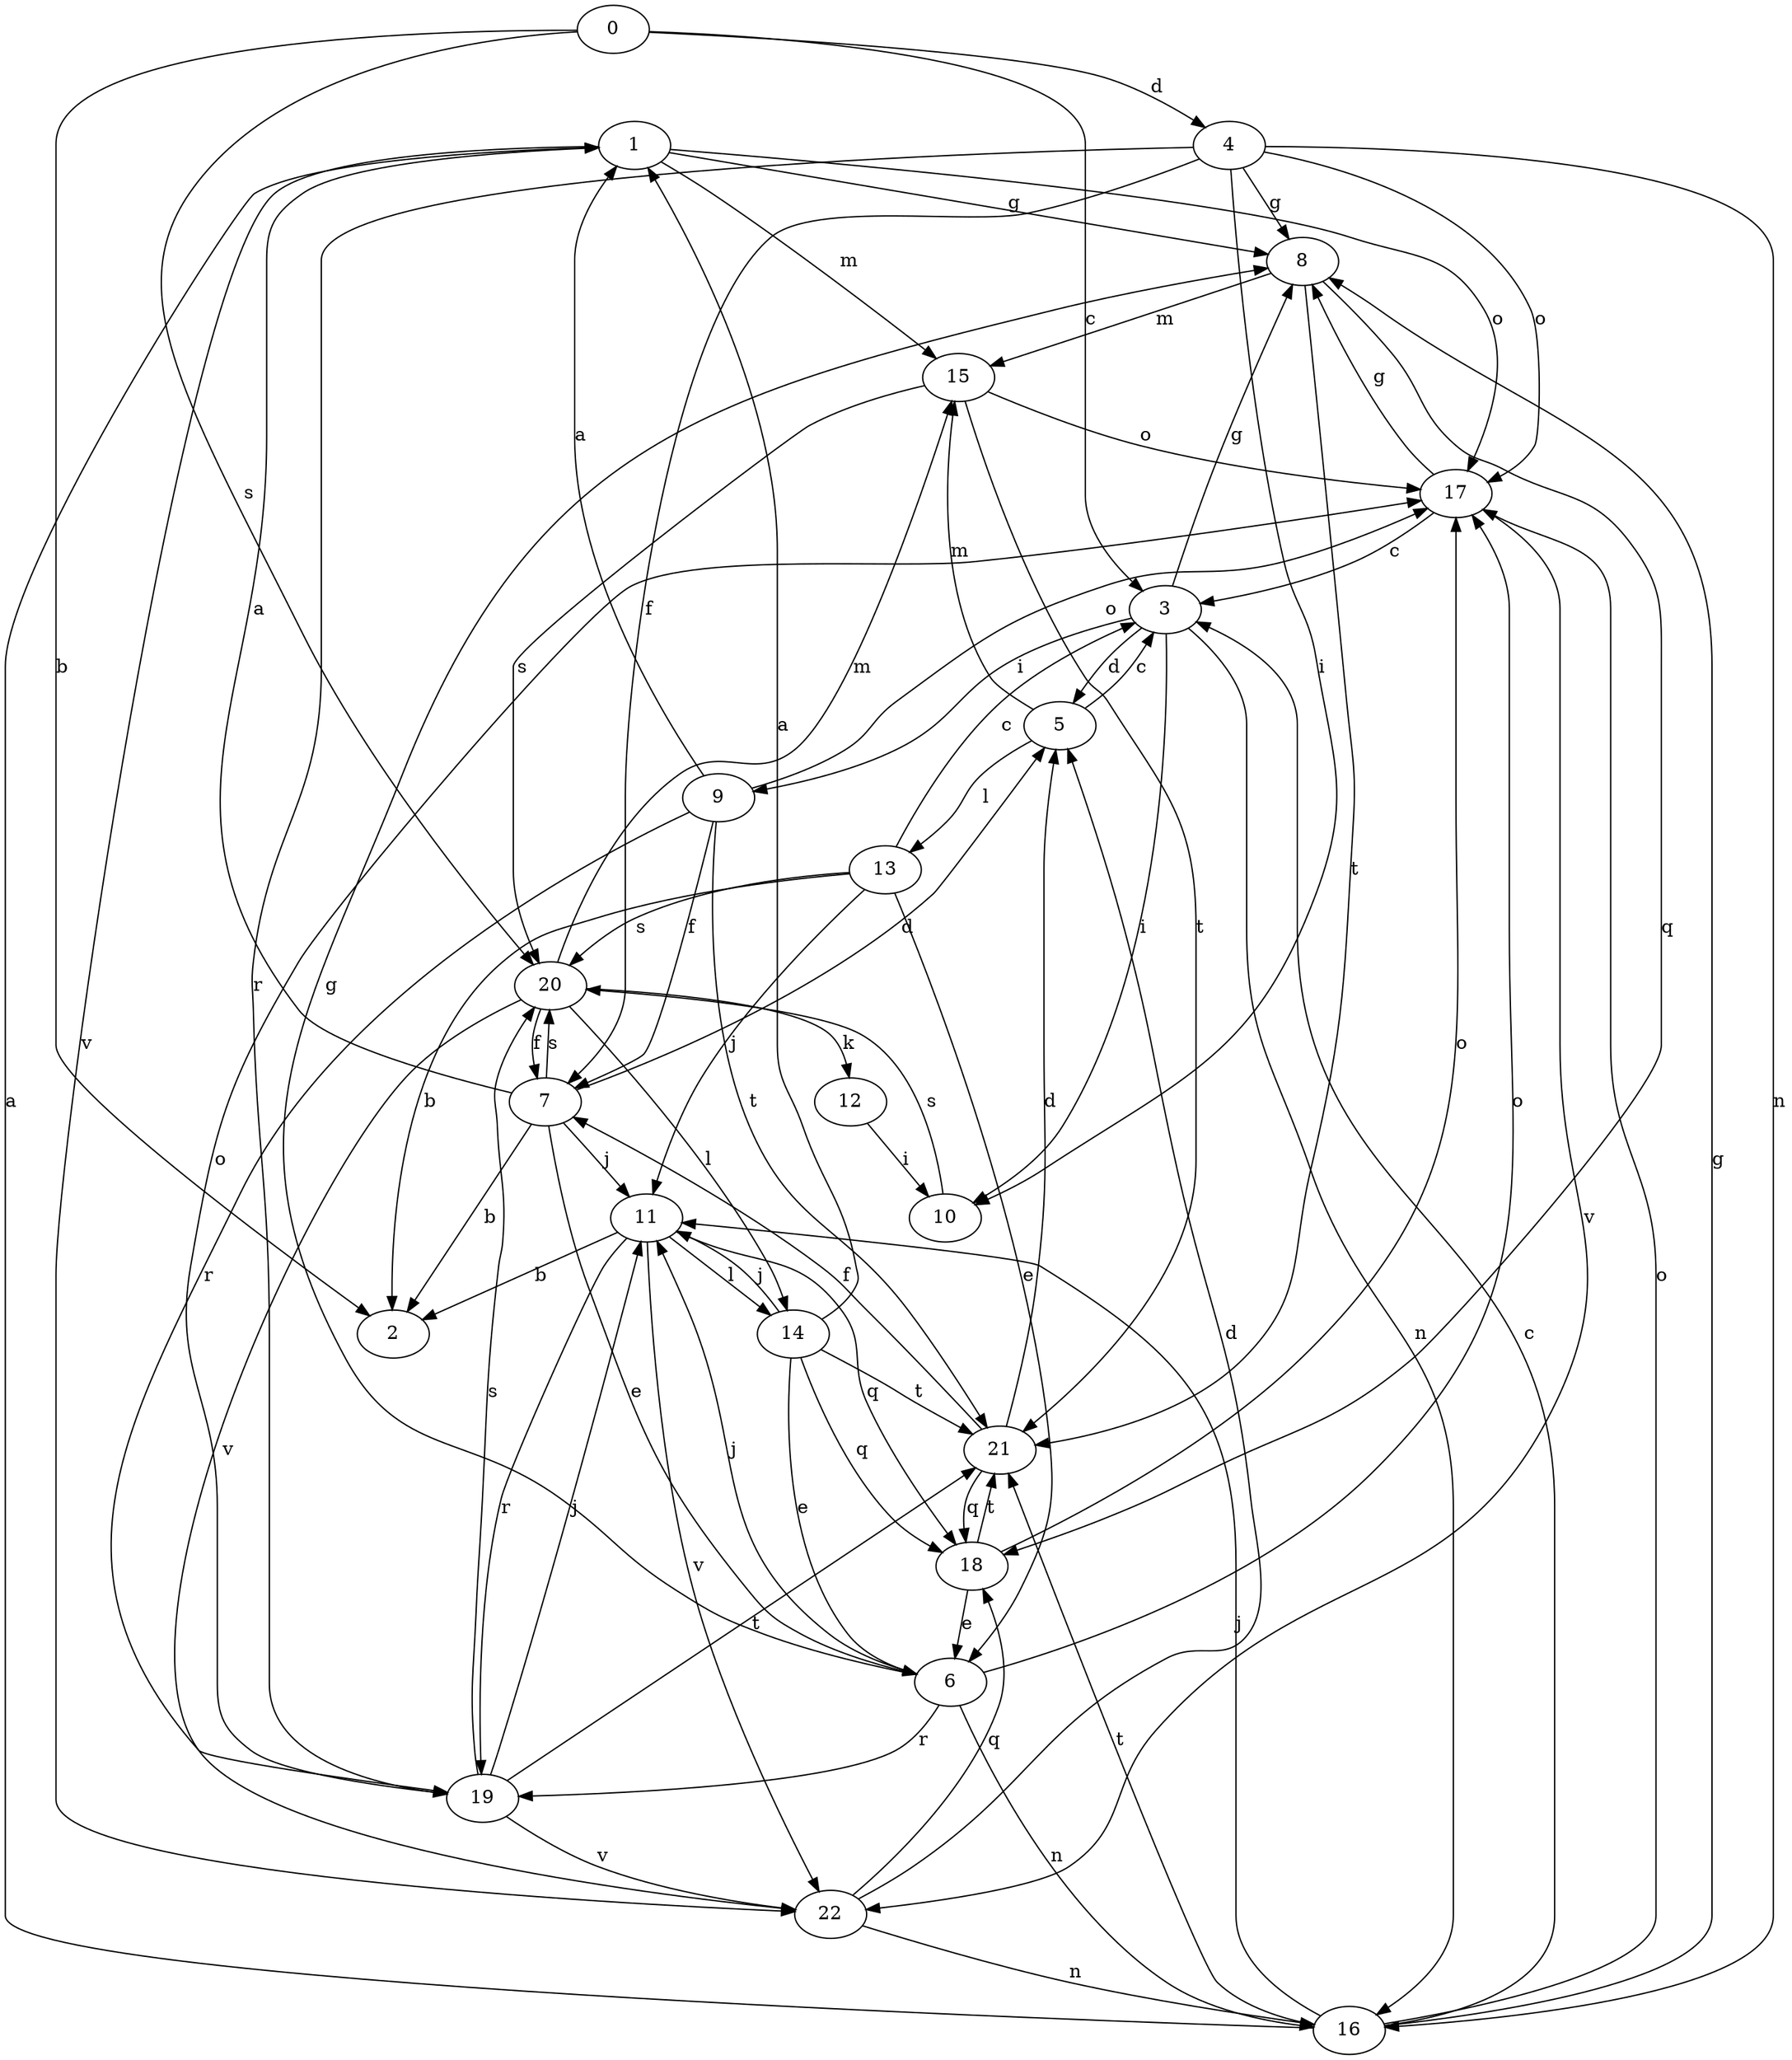 strict digraph  {
1;
2;
3;
0;
4;
5;
6;
7;
8;
9;
10;
11;
12;
13;
14;
15;
16;
17;
18;
19;
20;
21;
22;
1 -> 8  [label=g];
1 -> 15  [label=m];
1 -> 17  [label=o];
1 -> 22  [label=v];
3 -> 5  [label=d];
3 -> 8  [label=g];
3 -> 9  [label=i];
3 -> 10  [label=i];
3 -> 16  [label=n];
0 -> 2  [label=b];
0 -> 3  [label=c];
0 -> 4  [label=d];
0 -> 20  [label=s];
4 -> 7  [label=f];
4 -> 8  [label=g];
4 -> 10  [label=i];
4 -> 16  [label=n];
4 -> 17  [label=o];
4 -> 19  [label=r];
5 -> 3  [label=c];
5 -> 13  [label=l];
5 -> 15  [label=m];
6 -> 8  [label=g];
6 -> 11  [label=j];
6 -> 16  [label=n];
6 -> 17  [label=o];
6 -> 19  [label=r];
7 -> 1  [label=a];
7 -> 2  [label=b];
7 -> 5  [label=d];
7 -> 6  [label=e];
7 -> 11  [label=j];
7 -> 20  [label=s];
8 -> 15  [label=m];
8 -> 18  [label=q];
8 -> 21  [label=t];
9 -> 1  [label=a];
9 -> 7  [label=f];
9 -> 17  [label=o];
9 -> 19  [label=r];
9 -> 21  [label=t];
10 -> 20  [label=s];
11 -> 2  [label=b];
11 -> 14  [label=l];
11 -> 18  [label=q];
11 -> 19  [label=r];
11 -> 22  [label=v];
12 -> 10  [label=i];
13 -> 2  [label=b];
13 -> 3  [label=c];
13 -> 6  [label=e];
13 -> 11  [label=j];
13 -> 20  [label=s];
14 -> 1  [label=a];
14 -> 6  [label=e];
14 -> 11  [label=j];
14 -> 18  [label=q];
14 -> 21  [label=t];
15 -> 17  [label=o];
15 -> 20  [label=s];
15 -> 21  [label=t];
16 -> 1  [label=a];
16 -> 3  [label=c];
16 -> 8  [label=g];
16 -> 11  [label=j];
16 -> 17  [label=o];
16 -> 21  [label=t];
17 -> 3  [label=c];
17 -> 8  [label=g];
17 -> 22  [label=v];
18 -> 6  [label=e];
18 -> 17  [label=o];
18 -> 21  [label=t];
19 -> 11  [label=j];
19 -> 17  [label=o];
19 -> 20  [label=s];
19 -> 21  [label=t];
19 -> 22  [label=v];
20 -> 7  [label=f];
20 -> 12  [label=k];
20 -> 14  [label=l];
20 -> 15  [label=m];
20 -> 22  [label=v];
21 -> 5  [label=d];
21 -> 7  [label=f];
21 -> 18  [label=q];
22 -> 5  [label=d];
22 -> 16  [label=n];
22 -> 18  [label=q];
}
